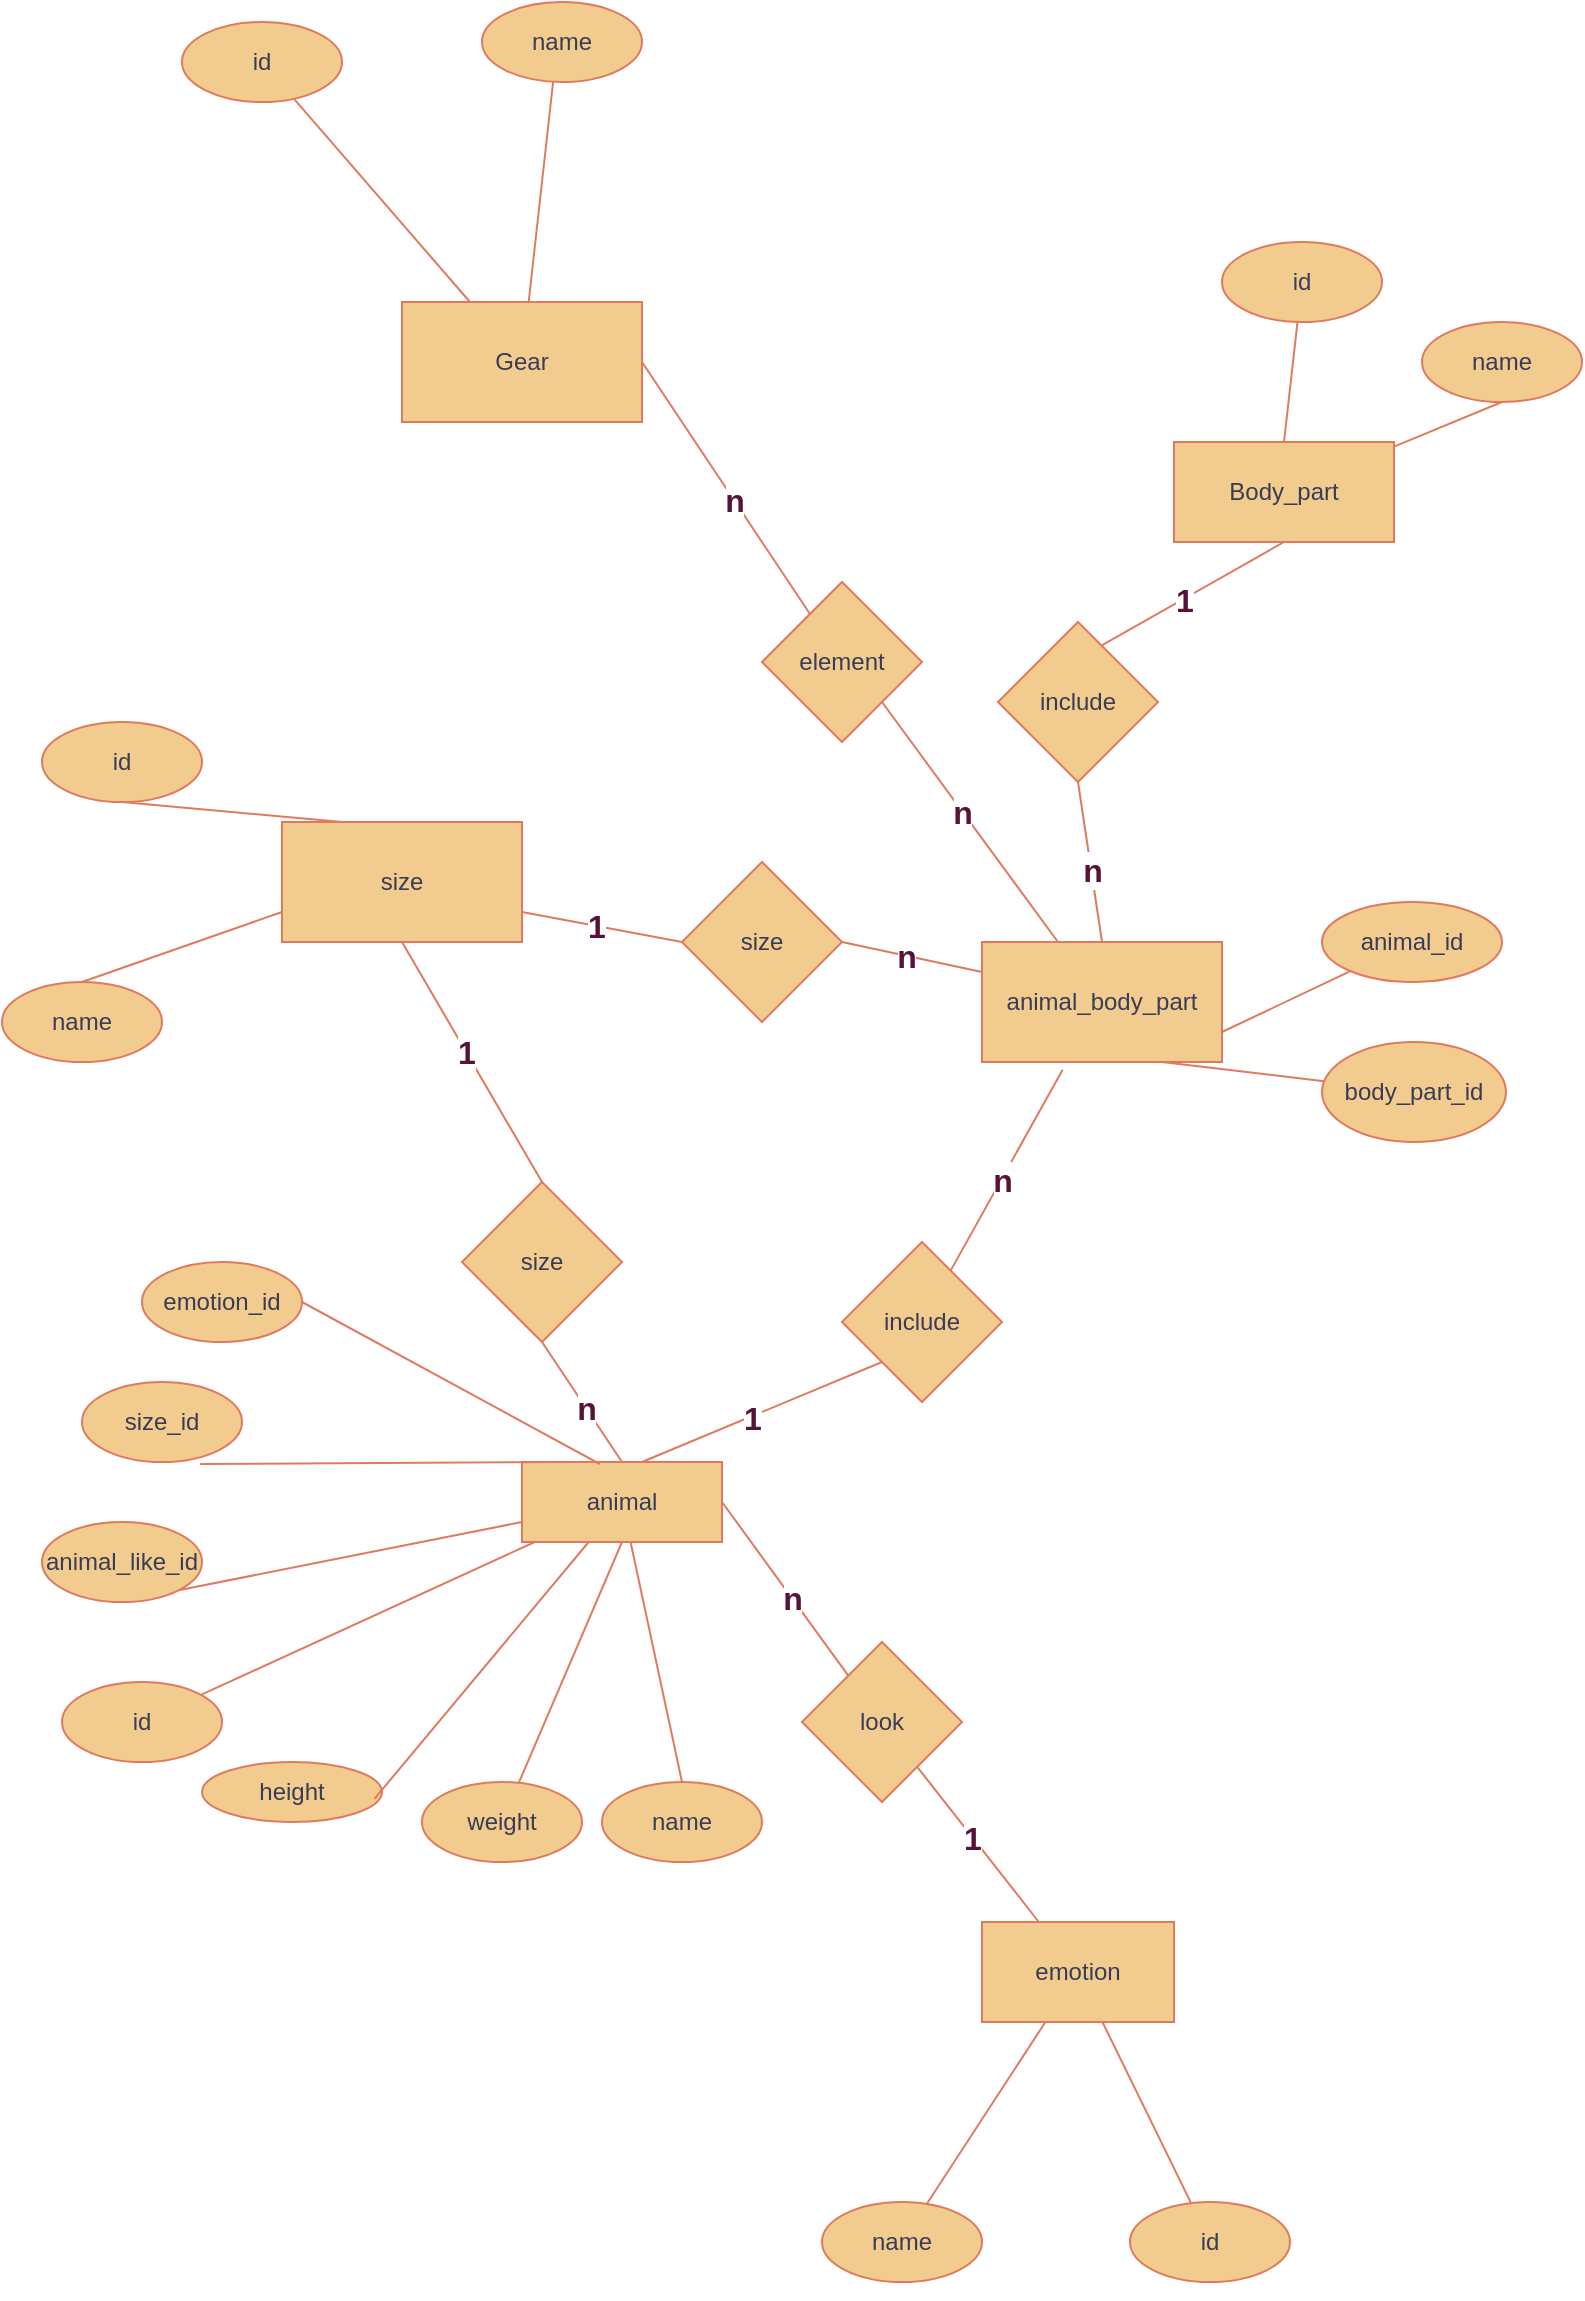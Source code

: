 <mxfile version="21.6.8" type="device">
  <diagram name="Page-1" id="wZUOlnJhC0wNcOfB1lyC">
    <mxGraphModel dx="2232" dy="1962" grid="1" gridSize="10" guides="1" tooltips="1" connect="1" arrows="1" fold="1" page="1" pageScale="1" pageWidth="827" pageHeight="1169" background="#ffffff" math="0" shadow="0">
      <root>
        <mxCell id="0" />
        <mxCell id="1" parent="0" />
        <mxCell id="B5zwYqN-tJVBVVI5zHhK-1" value="animal&lt;br&gt;" style="rounded=0;whiteSpace=wrap;html=1;labelBackgroundColor=none;fillColor=#F2CC8F;strokeColor=#E07A5F;fontColor=#393C56;" parent="1" vertex="1">
          <mxGeometry x="70" y="140" width="100" height="40" as="geometry" />
        </mxCell>
        <mxCell id="B5zwYqN-tJVBVVI5zHhK-3" value="Body_part" style="rounded=0;whiteSpace=wrap;html=1;labelBackgroundColor=none;fillColor=#F2CC8F;strokeColor=#E07A5F;fontColor=#393C56;" parent="1" vertex="1">
          <mxGeometry x="396" y="-370" width="110" height="50" as="geometry" />
        </mxCell>
        <mxCell id="B5zwYqN-tJVBVVI5zHhK-4" value="emotion" style="rounded=0;whiteSpace=wrap;html=1;labelBackgroundColor=none;fillColor=#F2CC8F;strokeColor=#E07A5F;fontColor=#393C56;" parent="1" vertex="1">
          <mxGeometry x="300" y="370" width="96" height="50" as="geometry" />
        </mxCell>
        <mxCell id="B5zwYqN-tJVBVVI5zHhK-5" value="height" style="ellipse;whiteSpace=wrap;html=1;labelBackgroundColor=none;fillColor=#F2CC8F;strokeColor=#E07A5F;fontColor=#393C56;" parent="1" vertex="1">
          <mxGeometry x="-90" y="290" width="90" height="30" as="geometry" />
        </mxCell>
        <mxCell id="B5zwYqN-tJVBVVI5zHhK-6" value="weight" style="ellipse;whiteSpace=wrap;html=1;labelBackgroundColor=none;fillColor=#F2CC8F;strokeColor=#E07A5F;fontColor=#393C56;" parent="1" vertex="1">
          <mxGeometry x="20" y="300" width="80" height="40" as="geometry" />
        </mxCell>
        <mxCell id="B5zwYqN-tJVBVVI5zHhK-8" value="id" style="ellipse;whiteSpace=wrap;html=1;labelBackgroundColor=none;fillColor=#F2CC8F;strokeColor=#E07A5F;fontColor=#393C56;" parent="1" vertex="1">
          <mxGeometry x="-160" y="250" width="80" height="40" as="geometry" />
        </mxCell>
        <mxCell id="B5zwYqN-tJVBVVI5zHhK-9" value="name" style="ellipse;whiteSpace=wrap;html=1;labelBackgroundColor=none;fillColor=#F2CC8F;strokeColor=#E07A5F;fontColor=#393C56;" parent="1" vertex="1">
          <mxGeometry x="220" y="510" width="80" height="40" as="geometry" />
        </mxCell>
        <mxCell id="B5zwYqN-tJVBVVI5zHhK-10" value="id" style="ellipse;whiteSpace=wrap;html=1;labelBackgroundColor=none;fillColor=#F2CC8F;strokeColor=#E07A5F;fontColor=#393C56;" parent="1" vertex="1">
          <mxGeometry x="374" y="510" width="80" height="40" as="geometry" />
        </mxCell>
        <mxCell id="B5zwYqN-tJVBVVI5zHhK-11" value="id" style="ellipse;whiteSpace=wrap;html=1;labelBackgroundColor=none;fillColor=#F2CC8F;strokeColor=#E07A5F;fontColor=#393C56;" parent="1" vertex="1">
          <mxGeometry x="420" y="-470" width="80" height="40" as="geometry" />
        </mxCell>
        <mxCell id="B5zwYqN-tJVBVVI5zHhK-12" value="name" style="ellipse;whiteSpace=wrap;html=1;labelBackgroundColor=none;fillColor=#F2CC8F;strokeColor=#E07A5F;fontColor=#393C56;" parent="1" vertex="1">
          <mxGeometry x="520" y="-430" width="80" height="40" as="geometry" />
        </mxCell>
        <mxCell id="B5zwYqN-tJVBVVI5zHhK-15" style="edgeStyle=orthogonalEdgeStyle;rounded=0;orthogonalLoop=1;jettySize=auto;html=1;exitX=0.5;exitY=1;exitDx=0;exitDy=0;labelBackgroundColor=none;strokeColor=#E07A5F;fontColor=default;" parent="1" source="B5zwYqN-tJVBVVI5zHhK-10" target="B5zwYqN-tJVBVVI5zHhK-10" edge="1">
          <mxGeometry relative="1" as="geometry" />
        </mxCell>
        <mxCell id="B5zwYqN-tJVBVVI5zHhK-16" value="Gear" style="rounded=0;whiteSpace=wrap;html=1;labelBackgroundColor=none;fillColor=#F2CC8F;strokeColor=#E07A5F;fontColor=#393C56;" parent="1" vertex="1">
          <mxGeometry x="10" y="-440" width="120" height="60" as="geometry" />
        </mxCell>
        <mxCell id="B5zwYqN-tJVBVVI5zHhK-17" value="id" style="ellipse;whiteSpace=wrap;html=1;labelBackgroundColor=none;fillColor=#F2CC8F;strokeColor=#E07A5F;fontColor=#393C56;" parent="1" vertex="1">
          <mxGeometry x="-100" y="-580" width="80" height="40" as="geometry" />
        </mxCell>
        <mxCell id="B5zwYqN-tJVBVVI5zHhK-23" value="" style="endArrow=none;html=1;rounded=0;labelBackgroundColor=none;strokeColor=#E07A5F;fontColor=default;" parent="1" source="B5zwYqN-tJVBVVI5zHhK-8" target="B5zwYqN-tJVBVVI5zHhK-1" edge="1">
          <mxGeometry relative="1" as="geometry">
            <mxPoint x="20" y="90" as="sourcePoint" />
            <mxPoint x="180" y="90" as="targetPoint" />
          </mxGeometry>
        </mxCell>
        <mxCell id="B5zwYqN-tJVBVVI5zHhK-24" value="" style="endArrow=none;html=1;rounded=0;exitX=0.958;exitY=0.615;exitDx=0;exitDy=0;exitPerimeter=0;labelBackgroundColor=none;strokeColor=#E07A5F;fontColor=default;" parent="1" source="B5zwYqN-tJVBVVI5zHhK-5" target="B5zwYqN-tJVBVVI5zHhK-1" edge="1">
          <mxGeometry relative="1" as="geometry">
            <mxPoint x="19" y="119" as="sourcePoint" />
            <mxPoint x="87" y="150" as="targetPoint" />
          </mxGeometry>
        </mxCell>
        <mxCell id="B5zwYqN-tJVBVVI5zHhK-25" value="" style="endArrow=none;html=1;rounded=0;entryX=0.5;entryY=1;entryDx=0;entryDy=0;labelBackgroundColor=none;strokeColor=#E07A5F;fontColor=default;" parent="1" source="B5zwYqN-tJVBVVI5zHhK-6" target="B5zwYqN-tJVBVVI5zHhK-1" edge="1">
          <mxGeometry relative="1" as="geometry">
            <mxPoint x="29" y="129" as="sourcePoint" />
            <mxPoint x="97" y="160" as="targetPoint" />
          </mxGeometry>
        </mxCell>
        <mxCell id="B5zwYqN-tJVBVVI5zHhK-27" value="" style="endArrow=none;html=1;rounded=0;labelBackgroundColor=none;strokeColor=#E07A5F;fontColor=default;" parent="1" source="B5zwYqN-tJVBVVI5zHhK-9" target="B5zwYqN-tJVBVVI5zHhK-4" edge="1">
          <mxGeometry relative="1" as="geometry">
            <mxPoint x="19" y="119" as="sourcePoint" />
            <mxPoint x="87" y="150" as="targetPoint" />
          </mxGeometry>
        </mxCell>
        <mxCell id="B5zwYqN-tJVBVVI5zHhK-28" value="" style="endArrow=none;html=1;rounded=0;labelBackgroundColor=none;strokeColor=#E07A5F;fontColor=default;" parent="1" source="B5zwYqN-tJVBVVI5zHhK-10" target="B5zwYqN-tJVBVVI5zHhK-4" edge="1">
          <mxGeometry relative="1" as="geometry">
            <mxPoint x="29" y="129" as="sourcePoint" />
            <mxPoint x="97" y="160" as="targetPoint" />
          </mxGeometry>
        </mxCell>
        <mxCell id="B5zwYqN-tJVBVVI5zHhK-31" value="" style="endArrow=none;html=1;rounded=0;labelBackgroundColor=none;strokeColor=#E07A5F;fontColor=default;" parent="1" source="B5zwYqN-tJVBVVI5zHhK-17" target="B5zwYqN-tJVBVVI5zHhK-16" edge="1">
          <mxGeometry relative="1" as="geometry">
            <mxPoint x="19" y="119" as="sourcePoint" />
            <mxPoint x="87" y="150" as="targetPoint" />
          </mxGeometry>
        </mxCell>
        <mxCell id="B5zwYqN-tJVBVVI5zHhK-32" value="" style="endArrow=none;html=1;rounded=0;labelBackgroundColor=none;strokeColor=#E07A5F;fontColor=default;exitX=0.5;exitY=0;exitDx=0;exitDy=0;" parent="1" source="B5zwYqN-tJVBVVI5zHhK-122" target="B5zwYqN-tJVBVVI5zHhK-16" edge="1">
          <mxGeometry relative="1" as="geometry">
            <mxPoint x="-117.574" y="-213.439" as="sourcePoint" />
            <mxPoint x="204" y="-120" as="targetPoint" />
          </mxGeometry>
        </mxCell>
        <mxCell id="B5zwYqN-tJVBVVI5zHhK-36" value="" style="endArrow=none;html=1;rounded=0;exitX=0.5;exitY=0;exitDx=0;exitDy=0;labelBackgroundColor=none;strokeColor=#E07A5F;fontColor=default;" parent="1" source="B5zwYqN-tJVBVVI5zHhK-3" target="B5zwYqN-tJVBVVI5zHhK-11" edge="1">
          <mxGeometry relative="1" as="geometry">
            <mxPoint x="370" y="343" as="sourcePoint" />
            <mxPoint x="280" y="340" as="targetPoint" />
          </mxGeometry>
        </mxCell>
        <mxCell id="B5zwYqN-tJVBVVI5zHhK-37" value="" style="endArrow=none;html=1;rounded=0;entryX=0.5;entryY=1;entryDx=0;entryDy=0;labelBackgroundColor=none;strokeColor=#E07A5F;fontColor=default;" parent="1" source="B5zwYqN-tJVBVVI5zHhK-3" target="B5zwYqN-tJVBVVI5zHhK-12" edge="1">
          <mxGeometry relative="1" as="geometry">
            <mxPoint x="380" y="353" as="sourcePoint" />
            <mxPoint x="430" y="410" as="targetPoint" />
          </mxGeometry>
        </mxCell>
        <mxCell id="B5zwYqN-tJVBVVI5zHhK-38" value="name" style="ellipse;whiteSpace=wrap;html=1;labelBackgroundColor=none;fillColor=#F2CC8F;strokeColor=#E07A5F;fontColor=#393C56;" parent="1" vertex="1">
          <mxGeometry x="110" y="300" width="80" height="40" as="geometry" />
        </mxCell>
        <mxCell id="B5zwYqN-tJVBVVI5zHhK-40" value="" style="endArrow=none;html=1;rounded=0;exitX=0.5;exitY=0;exitDx=0;exitDy=0;labelBackgroundColor=none;strokeColor=#E07A5F;fontColor=default;" parent="1" source="B5zwYqN-tJVBVVI5zHhK-38" target="B5zwYqN-tJVBVVI5zHhK-1" edge="1">
          <mxGeometry relative="1" as="geometry">
            <mxPoint x="22" y="243" as="sourcePoint" />
            <mxPoint x="91" y="191" as="targetPoint" />
          </mxGeometry>
        </mxCell>
        <mxCell id="B5zwYqN-tJVBVVI5zHhK-66" value="" style="endArrow=none;html=1;rounded=0;labelBackgroundColor=none;strokeColor=#E07A5F;fontColor=default;entryX=1;entryY=0.5;entryDx=0;entryDy=0;" parent="1" source="B5zwYqN-tJVBVVI5zHhK-101" target="B5zwYqN-tJVBVVI5zHhK-16" edge="1">
          <mxGeometry relative="1" as="geometry">
            <mxPoint x="170" y="-120" as="sourcePoint" />
            <mxPoint x="90" y="-110" as="targetPoint" />
          </mxGeometry>
        </mxCell>
        <mxCell id="B5zwYqN-tJVBVVI5zHhK-67" value="" style="resizable=0;html=1;whiteSpace=wrap;align=right;verticalAlign=bottom;labelBackgroundColor=none;fillColor=#F2CC8F;strokeColor=#E07A5F;fontColor=#393C56;" parent="B5zwYqN-tJVBVVI5zHhK-66" connectable="0" vertex="1">
          <mxGeometry x="1" relative="1" as="geometry" />
        </mxCell>
        <mxCell id="B5zwYqN-tJVBVVI5zHhK-69" value="&lt;font color=&quot;#561337&quot; size=&quot;1&quot;&gt;&lt;b style=&quot;font-size: 16px;&quot;&gt;n&lt;/b&gt;&lt;/font&gt;" style="edgeLabel;html=1;align=center;verticalAlign=middle;resizable=0;points=[];fontColor=#393C56;" parent="B5zwYqN-tJVBVVI5zHhK-66" vertex="1" connectable="0">
          <mxGeometry x="-0.095" relative="1" as="geometry">
            <mxPoint as="offset" />
          </mxGeometry>
        </mxCell>
        <mxCell id="B5zwYqN-tJVBVVI5zHhK-73" value="" style="endArrow=none;html=1;rounded=0;labelBackgroundColor=none;strokeColor=#E07A5F;fontColor=default;entryX=0.5;entryY=1;entryDx=0;entryDy=0;exitX=0.632;exitY=0.155;exitDx=0;exitDy=0;exitPerimeter=0;" parent="1" source="B5zwYqN-tJVBVVI5zHhK-112" target="B5zwYqN-tJVBVVI5zHhK-3" edge="1">
          <mxGeometry relative="1" as="geometry">
            <mxPoint x="360" y="-30" as="sourcePoint" />
            <mxPoint x="250" y="25" as="targetPoint" />
          </mxGeometry>
        </mxCell>
        <mxCell id="B5zwYqN-tJVBVVI5zHhK-74" value="" style="resizable=0;html=1;whiteSpace=wrap;align=right;verticalAlign=bottom;labelBackgroundColor=none;fillColor=#F2CC8F;strokeColor=#E07A5F;fontColor=#393C56;" parent="B5zwYqN-tJVBVVI5zHhK-73" connectable="0" vertex="1">
          <mxGeometry x="1" relative="1" as="geometry" />
        </mxCell>
        <mxCell id="B5zwYqN-tJVBVVI5zHhK-75" value="&lt;font color=&quot;#561337&quot;&gt;&lt;span style=&quot;font-size: 16px;&quot;&gt;&lt;b&gt;1&lt;/b&gt;&lt;/span&gt;&lt;/font&gt;" style="edgeLabel;html=1;align=center;verticalAlign=middle;resizable=0;points=[];fontColor=#393C56;" parent="B5zwYqN-tJVBVVI5zHhK-73" vertex="1" connectable="0">
          <mxGeometry x="-0.095" relative="1" as="geometry">
            <mxPoint as="offset" />
          </mxGeometry>
        </mxCell>
        <mxCell id="B5zwYqN-tJVBVVI5zHhK-76" value="" style="endArrow=none;html=1;rounded=0;exitX=0.6;exitY=0;exitDx=0;exitDy=0;labelBackgroundColor=none;strokeColor=#E07A5F;fontColor=default;exitPerimeter=0;entryX=0;entryY=1;entryDx=0;entryDy=0;" parent="1" source="B5zwYqN-tJVBVVI5zHhK-1" target="B5zwYqN-tJVBVVI5zHhK-107" edge="1">
          <mxGeometry relative="1" as="geometry">
            <mxPoint x="240" y="75" as="sourcePoint" />
            <mxPoint x="230" y="70" as="targetPoint" />
          </mxGeometry>
        </mxCell>
        <mxCell id="B5zwYqN-tJVBVVI5zHhK-77" value="" style="resizable=0;html=1;whiteSpace=wrap;align=right;verticalAlign=bottom;labelBackgroundColor=none;fillColor=#F2CC8F;strokeColor=#E07A5F;fontColor=#393C56;" parent="B5zwYqN-tJVBVVI5zHhK-76" connectable="0" vertex="1">
          <mxGeometry x="1" relative="1" as="geometry" />
        </mxCell>
        <mxCell id="B5zwYqN-tJVBVVI5zHhK-78" value="&lt;font color=&quot;#561337&quot; size=&quot;1&quot;&gt;&lt;b style=&quot;font-size: 16px;&quot;&gt;1&lt;br&gt;&lt;/b&gt;&lt;/font&gt;" style="edgeLabel;html=1;align=center;verticalAlign=middle;resizable=0;points=[];fontColor=#393C56;" parent="B5zwYqN-tJVBVVI5zHhK-76" vertex="1" connectable="0">
          <mxGeometry x="-0.095" relative="1" as="geometry">
            <mxPoint as="offset" />
          </mxGeometry>
        </mxCell>
        <mxCell id="B5zwYqN-tJVBVVI5zHhK-80" value="look" style="rhombus;whiteSpace=wrap;html=1;labelBackgroundColor=none;fillColor=#F2CC8F;strokeColor=#E07A5F;fontColor=#393C56;" parent="1" vertex="1">
          <mxGeometry x="210" y="230" width="80" height="80" as="geometry" />
        </mxCell>
        <mxCell id="B5zwYqN-tJVBVVI5zHhK-81" value="" style="endArrow=none;html=1;rounded=0;labelBackgroundColor=none;strokeColor=#E07A5F;fontColor=default;" parent="1" source="B5zwYqN-tJVBVVI5zHhK-80" target="B5zwYqN-tJVBVVI5zHhK-4" edge="1">
          <mxGeometry relative="1" as="geometry">
            <mxPoint x="310" y="205" as="sourcePoint" />
            <mxPoint x="300" y="115" as="targetPoint" />
          </mxGeometry>
        </mxCell>
        <mxCell id="B5zwYqN-tJVBVVI5zHhK-82" value="" style="resizable=0;html=1;whiteSpace=wrap;align=right;verticalAlign=bottom;labelBackgroundColor=none;fillColor=#F2CC8F;strokeColor=#E07A5F;fontColor=#393C56;" parent="B5zwYqN-tJVBVVI5zHhK-81" connectable="0" vertex="1">
          <mxGeometry x="1" relative="1" as="geometry" />
        </mxCell>
        <mxCell id="B5zwYqN-tJVBVVI5zHhK-83" value="&lt;font color=&quot;#561337&quot; size=&quot;1&quot;&gt;&lt;b style=&quot;font-size: 16px;&quot;&gt;1&lt;/b&gt;&lt;/font&gt;" style="edgeLabel;html=1;align=center;verticalAlign=middle;resizable=0;points=[];fontColor=#393C56;" parent="B5zwYqN-tJVBVVI5zHhK-81" vertex="1" connectable="0">
          <mxGeometry x="-0.095" relative="1" as="geometry">
            <mxPoint as="offset" />
          </mxGeometry>
        </mxCell>
        <mxCell id="B5zwYqN-tJVBVVI5zHhK-84" value="" style="endArrow=none;html=1;rounded=0;labelBackgroundColor=none;strokeColor=#E07A5F;fontColor=default;entryX=1;entryY=0.5;entryDx=0;entryDy=0;" parent="1" source="B5zwYqN-tJVBVVI5zHhK-80" target="B5zwYqN-tJVBVVI5zHhK-1" edge="1">
          <mxGeometry relative="1" as="geometry">
            <mxPoint x="238.13" y="120" as="sourcePoint" />
            <mxPoint x="182.13" y="70" as="targetPoint" />
          </mxGeometry>
        </mxCell>
        <mxCell id="B5zwYqN-tJVBVVI5zHhK-85" value="" style="resizable=0;html=1;whiteSpace=wrap;align=right;verticalAlign=bottom;labelBackgroundColor=none;fillColor=#F2CC8F;strokeColor=#E07A5F;fontColor=#393C56;" parent="B5zwYqN-tJVBVVI5zHhK-84" connectable="0" vertex="1">
          <mxGeometry x="1" relative="1" as="geometry" />
        </mxCell>
        <mxCell id="B5zwYqN-tJVBVVI5zHhK-86" value="&lt;font color=&quot;#561337&quot; size=&quot;1&quot;&gt;&lt;b style=&quot;font-size: 16px;&quot;&gt;n&lt;/b&gt;&lt;/font&gt;" style="edgeLabel;html=1;align=center;verticalAlign=middle;resizable=0;points=[];fontColor=#393C56;" parent="B5zwYqN-tJVBVVI5zHhK-84" vertex="1" connectable="0">
          <mxGeometry x="-0.095" relative="1" as="geometry">
            <mxPoint as="offset" />
          </mxGeometry>
        </mxCell>
        <mxCell id="B5zwYqN-tJVBVVI5zHhK-94" value="animal_like_id" style="ellipse;whiteSpace=wrap;html=1;labelBackgroundColor=none;fillColor=#F2CC8F;strokeColor=#E07A5F;fontColor=#393C56;" parent="1" vertex="1">
          <mxGeometry x="-170" y="170" width="80" height="40" as="geometry" />
        </mxCell>
        <mxCell id="B5zwYqN-tJVBVVI5zHhK-95" value="" style="endArrow=none;html=1;rounded=0;labelBackgroundColor=none;strokeColor=#E07A5F;fontColor=default;exitX=1;exitY=1;exitDx=0;exitDy=0;entryX=0;entryY=0.75;entryDx=0;entryDy=0;" parent="1" source="B5zwYqN-tJVBVVI5zHhK-94" target="B5zwYqN-tJVBVVI5zHhK-1" edge="1">
          <mxGeometry relative="1" as="geometry">
            <mxPoint x="-42" y="145" as="sourcePoint" />
            <mxPoint x="80" y="163" as="targetPoint" />
          </mxGeometry>
        </mxCell>
        <mxCell id="B5zwYqN-tJVBVVI5zHhK-96" value="emotion_id&lt;br&gt;" style="ellipse;whiteSpace=wrap;html=1;labelBackgroundColor=none;fillColor=#F2CC8F;strokeColor=#E07A5F;fontColor=#393C56;" parent="1" vertex="1">
          <mxGeometry x="-120" y="40" width="80" height="40" as="geometry" />
        </mxCell>
        <mxCell id="B5zwYqN-tJVBVVI5zHhK-97" value="" style="endArrow=none;html=1;rounded=0;labelBackgroundColor=none;strokeColor=#E07A5F;fontColor=default;exitX=1;exitY=0.5;exitDx=0;exitDy=0;entryX=0.389;entryY=0.025;entryDx=0;entryDy=0;entryPerimeter=0;" parent="1" source="B5zwYqN-tJVBVVI5zHhK-96" target="B5zwYqN-tJVBVVI5zHhK-1" edge="1">
          <mxGeometry relative="1" as="geometry">
            <mxPoint x="18" y="84" as="sourcePoint" />
            <mxPoint x="105" y="150" as="targetPoint" />
          </mxGeometry>
        </mxCell>
        <mxCell id="B5zwYqN-tJVBVVI5zHhK-101" value="element" style="rhombus;whiteSpace=wrap;html=1;labelBackgroundColor=none;fillColor=#F2CC8F;strokeColor=#E07A5F;fontColor=#393C56;" parent="1" vertex="1">
          <mxGeometry x="190" y="-300" width="80" height="80" as="geometry" />
        </mxCell>
        <mxCell id="B5zwYqN-tJVBVVI5zHhK-103" value="" style="endArrow=none;html=1;rounded=0;labelBackgroundColor=none;strokeColor=#E07A5F;fontColor=default;exitX=1;exitY=1;exitDx=0;exitDy=0;" parent="1" source="B5zwYqN-tJVBVVI5zHhK-101" target="B5zwYqN-tJVBVVI5zHhK-106" edge="1">
          <mxGeometry relative="1" as="geometry">
            <mxPoint x="183" y="-107" as="sourcePoint" />
            <mxPoint x="320" y="-10" as="targetPoint" />
          </mxGeometry>
        </mxCell>
        <mxCell id="B5zwYqN-tJVBVVI5zHhK-104" value="" style="resizable=0;html=1;whiteSpace=wrap;align=right;verticalAlign=bottom;labelBackgroundColor=none;fillColor=#F2CC8F;strokeColor=#E07A5F;fontColor=#393C56;" parent="B5zwYqN-tJVBVVI5zHhK-103" connectable="0" vertex="1">
          <mxGeometry x="1" relative="1" as="geometry" />
        </mxCell>
        <mxCell id="B5zwYqN-tJVBVVI5zHhK-105" value="&lt;font color=&quot;#561337&quot; size=&quot;1&quot;&gt;&lt;b style=&quot;font-size: 16px;&quot;&gt;n&lt;/b&gt;&lt;/font&gt;" style="edgeLabel;html=1;align=center;verticalAlign=middle;resizable=0;points=[];fontColor=#393C56;" parent="B5zwYqN-tJVBVVI5zHhK-103" vertex="1" connectable="0">
          <mxGeometry x="-0.095" relative="1" as="geometry">
            <mxPoint as="offset" />
          </mxGeometry>
        </mxCell>
        <mxCell id="B5zwYqN-tJVBVVI5zHhK-106" value="animal_body_part" style="rounded=0;whiteSpace=wrap;html=1;strokeColor=#E07A5F;fontColor=#393C56;fillColor=#F2CC8F;" parent="1" vertex="1">
          <mxGeometry x="300" y="-120" width="120" height="60" as="geometry" />
        </mxCell>
        <mxCell id="B5zwYqN-tJVBVVI5zHhK-107" value="include" style="rhombus;whiteSpace=wrap;html=1;strokeColor=#E07A5F;fontColor=#393C56;fillColor=#F2CC8F;" parent="1" vertex="1">
          <mxGeometry x="230" y="30" width="80" height="80" as="geometry" />
        </mxCell>
        <mxCell id="B5zwYqN-tJVBVVI5zHhK-108" value="" style="endArrow=none;html=1;rounded=0;labelBackgroundColor=none;strokeColor=#E07A5F;fontColor=default;entryX=0.336;entryY=1.064;entryDx=0;entryDy=0;entryPerimeter=0;" parent="1" source="B5zwYqN-tJVBVVI5zHhK-107" target="B5zwYqN-tJVBVVI5zHhK-106" edge="1">
          <mxGeometry relative="1" as="geometry">
            <mxPoint x="220" y="-70" as="sourcePoint" />
            <mxPoint x="330" as="targetPoint" />
          </mxGeometry>
        </mxCell>
        <mxCell id="B5zwYqN-tJVBVVI5zHhK-109" value="" style="resizable=0;html=1;whiteSpace=wrap;align=right;verticalAlign=bottom;labelBackgroundColor=none;fillColor=#F2CC8F;strokeColor=#E07A5F;fontColor=#393C56;" parent="B5zwYqN-tJVBVVI5zHhK-108" connectable="0" vertex="1">
          <mxGeometry x="1" relative="1" as="geometry" />
        </mxCell>
        <mxCell id="B5zwYqN-tJVBVVI5zHhK-110" value="&lt;font color=&quot;#561337&quot; size=&quot;1&quot;&gt;&lt;b style=&quot;font-size: 16px;&quot;&gt;n&lt;/b&gt;&lt;/font&gt;" style="edgeLabel;html=1;align=center;verticalAlign=middle;resizable=0;points=[];fontColor=#393C56;" parent="B5zwYqN-tJVBVVI5zHhK-108" vertex="1" connectable="0">
          <mxGeometry x="-0.095" relative="1" as="geometry">
            <mxPoint as="offset" />
          </mxGeometry>
        </mxCell>
        <mxCell id="B5zwYqN-tJVBVVI5zHhK-112" value="include" style="rhombus;whiteSpace=wrap;html=1;strokeColor=#E07A5F;fontColor=#393C56;fillColor=#F2CC8F;" parent="1" vertex="1">
          <mxGeometry x="308" y="-280" width="80" height="80" as="geometry" />
        </mxCell>
        <mxCell id="B5zwYqN-tJVBVVI5zHhK-113" value="" style="endArrow=none;html=1;rounded=0;labelBackgroundColor=none;strokeColor=#E07A5F;fontColor=default;entryX=0.5;entryY=1;entryDx=0;entryDy=0;exitX=0.5;exitY=0;exitDx=0;exitDy=0;" parent="1" source="B5zwYqN-tJVBVVI5zHhK-106" target="B5zwYqN-tJVBVVI5zHhK-112" edge="1">
          <mxGeometry relative="1" as="geometry">
            <mxPoint x="220" y="-70" as="sourcePoint" />
            <mxPoint x="330" as="targetPoint" />
          </mxGeometry>
        </mxCell>
        <mxCell id="B5zwYqN-tJVBVVI5zHhK-114" value="" style="resizable=0;html=1;whiteSpace=wrap;align=right;verticalAlign=bottom;labelBackgroundColor=none;fillColor=#F2CC8F;strokeColor=#E07A5F;fontColor=#393C56;" parent="B5zwYqN-tJVBVVI5zHhK-113" connectable="0" vertex="1">
          <mxGeometry x="1" relative="1" as="geometry" />
        </mxCell>
        <mxCell id="B5zwYqN-tJVBVVI5zHhK-115" value="&lt;font color=&quot;#561337&quot; size=&quot;1&quot;&gt;&lt;b style=&quot;font-size: 16px;&quot;&gt;n&lt;/b&gt;&lt;/font&gt;" style="edgeLabel;html=1;align=center;verticalAlign=middle;resizable=0;points=[];fontColor=#393C56;" parent="B5zwYqN-tJVBVVI5zHhK-113" vertex="1" connectable="0">
          <mxGeometry x="-0.095" relative="1" as="geometry">
            <mxPoint as="offset" />
          </mxGeometry>
        </mxCell>
        <mxCell id="B5zwYqN-tJVBVVI5zHhK-121" value="animal_id" style="ellipse;whiteSpace=wrap;html=1;labelBackgroundColor=none;fillColor=#F2CC8F;strokeColor=#E07A5F;fontColor=#393C56;" parent="1" vertex="1">
          <mxGeometry x="470" y="-140" width="90" height="40" as="geometry" />
        </mxCell>
        <mxCell id="B5zwYqN-tJVBVVI5zHhK-122" value="name" style="ellipse;whiteSpace=wrap;html=1;labelBackgroundColor=none;fillColor=#F2CC8F;strokeColor=#E07A5F;fontColor=#393C56;" parent="1" vertex="1">
          <mxGeometry x="50" y="-590" width="80" height="40" as="geometry" />
        </mxCell>
        <mxCell id="B5zwYqN-tJVBVVI5zHhK-124" value="body_part_id" style="ellipse;whiteSpace=wrap;html=1;labelBackgroundColor=none;fillColor=#F2CC8F;strokeColor=#E07A5F;fontColor=#393C56;" parent="1" vertex="1">
          <mxGeometry x="470" y="-70" width="92" height="50" as="geometry" />
        </mxCell>
        <mxCell id="B5zwYqN-tJVBVVI5zHhK-126" value="" style="endArrow=none;html=1;rounded=0;labelBackgroundColor=none;strokeColor=#E07A5F;fontColor=default;exitX=1;exitY=0.75;exitDx=0;exitDy=0;" parent="1" source="B5zwYqN-tJVBVVI5zHhK-106" target="B5zwYqN-tJVBVVI5zHhK-121" edge="1">
          <mxGeometry relative="1" as="geometry">
            <mxPoint x="430" y="-95" as="sourcePoint" />
            <mxPoint x="485" y="-80" as="targetPoint" />
          </mxGeometry>
        </mxCell>
        <mxCell id="B5zwYqN-tJVBVVI5zHhK-127" value="" style="endArrow=none;html=1;rounded=0;labelBackgroundColor=none;strokeColor=#E07A5F;fontColor=default;exitX=0.75;exitY=1;exitDx=0;exitDy=0;" parent="1" source="B5zwYqN-tJVBVVI5zHhK-106" target="B5zwYqN-tJVBVVI5zHhK-124" edge="1">
          <mxGeometry relative="1" as="geometry">
            <mxPoint x="440" y="-85" as="sourcePoint" />
            <mxPoint x="495" y="-70" as="targetPoint" />
          </mxGeometry>
        </mxCell>
        <mxCell id="B5zwYqN-tJVBVVI5zHhK-129" value="size" style="rounded=0;whiteSpace=wrap;html=1;labelBackgroundColor=none;fillColor=#F2CC8F;strokeColor=#E07A5F;fontColor=#393C56;" parent="1" vertex="1">
          <mxGeometry x="-50" y="-180" width="120" height="60" as="geometry" />
        </mxCell>
        <mxCell id="B5zwYqN-tJVBVVI5zHhK-130" value="name" style="ellipse;whiteSpace=wrap;html=1;labelBackgroundColor=none;fillColor=#F2CC8F;strokeColor=#E07A5F;fontColor=#393C56;" parent="1" vertex="1">
          <mxGeometry x="-190" y="-100" width="80" height="40" as="geometry" />
        </mxCell>
        <mxCell id="B5zwYqN-tJVBVVI5zHhK-131" value="id" style="ellipse;whiteSpace=wrap;html=1;labelBackgroundColor=none;fillColor=#F2CC8F;strokeColor=#E07A5F;fontColor=#393C56;" parent="1" vertex="1">
          <mxGeometry x="-170" y="-230" width="80" height="40" as="geometry" />
        </mxCell>
        <mxCell id="B5zwYqN-tJVBVVI5zHhK-132" value="" style="endArrow=none;html=1;rounded=0;labelBackgroundColor=none;strokeColor=#E07A5F;fontColor=default;entryX=0.25;entryY=0;entryDx=0;entryDy=0;exitX=0.5;exitY=1;exitDx=0;exitDy=0;" parent="1" source="B5zwYqN-tJVBVVI5zHhK-131" target="B5zwYqN-tJVBVVI5zHhK-129" edge="1">
          <mxGeometry relative="1" as="geometry">
            <mxPoint x="-107.574" y="-203.439" as="sourcePoint" />
            <mxPoint x="-21" y="-140" as="targetPoint" />
          </mxGeometry>
        </mxCell>
        <mxCell id="B5zwYqN-tJVBVVI5zHhK-133" value="" style="endArrow=none;html=1;rounded=0;labelBackgroundColor=none;strokeColor=#E07A5F;fontColor=default;exitX=0.5;exitY=0;exitDx=0;exitDy=0;entryX=0;entryY=0.75;entryDx=0;entryDy=0;" parent="1" source="B5zwYqN-tJVBVVI5zHhK-130" target="B5zwYqN-tJVBVVI5zHhK-129" edge="1">
          <mxGeometry relative="1" as="geometry">
            <mxPoint x="-60" y="-330" as="sourcePoint" />
            <mxPoint x="40" y="-270" as="targetPoint" />
          </mxGeometry>
        </mxCell>
        <mxCell id="B5zwYqN-tJVBVVI5zHhK-135" value="size_id" style="ellipse;whiteSpace=wrap;html=1;labelBackgroundColor=none;fillColor=#F2CC8F;strokeColor=#E07A5F;fontColor=#393C56;" parent="1" vertex="1">
          <mxGeometry x="-150" y="100" width="80" height="40" as="geometry" />
        </mxCell>
        <mxCell id="B5zwYqN-tJVBVVI5zHhK-136" value="" style="endArrow=none;html=1;rounded=0;exitX=0.736;exitY=1.025;exitDx=0;exitDy=0;labelBackgroundColor=none;strokeColor=#E07A5F;fontColor=default;entryX=0.25;entryY=0;entryDx=0;entryDy=0;exitPerimeter=0;" parent="1" source="B5zwYqN-tJVBVVI5zHhK-135" target="B5zwYqN-tJVBVVI5zHhK-1" edge="1">
          <mxGeometry relative="1" as="geometry">
            <mxPoint x="70" y="310" as="sourcePoint" />
            <mxPoint x="121" y="190" as="targetPoint" />
          </mxGeometry>
        </mxCell>
        <mxCell id="B5zwYqN-tJVBVVI5zHhK-139" value="size" style="rhombus;whiteSpace=wrap;html=1;labelBackgroundColor=none;fillColor=#F2CC8F;strokeColor=#E07A5F;fontColor=#393C56;" parent="1" vertex="1">
          <mxGeometry x="150" y="-160" width="80" height="80" as="geometry" />
        </mxCell>
        <mxCell id="B5zwYqN-tJVBVVI5zHhK-141" value="" style="endArrow=none;html=1;rounded=0;labelBackgroundColor=none;strokeColor=#E07A5F;fontColor=default;entryX=0;entryY=0.5;entryDx=0;entryDy=0;exitX=1;exitY=0.75;exitDx=0;exitDy=0;" parent="1" source="B5zwYqN-tJVBVVI5zHhK-129" target="B5zwYqN-tJVBVVI5zHhK-139" edge="1">
          <mxGeometry relative="1" as="geometry">
            <mxPoint x="369" y="-258" as="sourcePoint" />
            <mxPoint x="461" y="-310" as="targetPoint" />
          </mxGeometry>
        </mxCell>
        <mxCell id="B5zwYqN-tJVBVVI5zHhK-142" value="" style="resizable=0;html=1;whiteSpace=wrap;align=right;verticalAlign=bottom;labelBackgroundColor=none;fillColor=#F2CC8F;strokeColor=#E07A5F;fontColor=#393C56;" parent="B5zwYqN-tJVBVVI5zHhK-141" connectable="0" vertex="1">
          <mxGeometry x="1" relative="1" as="geometry" />
        </mxCell>
        <mxCell id="B5zwYqN-tJVBVVI5zHhK-143" value="&lt;font color=&quot;#561337&quot;&gt;&lt;span style=&quot;font-size: 16px;&quot;&gt;&lt;b&gt;1&lt;/b&gt;&lt;/span&gt;&lt;/font&gt;" style="edgeLabel;html=1;align=center;verticalAlign=middle;resizable=0;points=[];fontColor=#393C56;" parent="B5zwYqN-tJVBVVI5zHhK-141" vertex="1" connectable="0">
          <mxGeometry x="-0.095" relative="1" as="geometry">
            <mxPoint as="offset" />
          </mxGeometry>
        </mxCell>
        <mxCell id="B5zwYqN-tJVBVVI5zHhK-144" value="" style="endArrow=none;html=1;rounded=0;labelBackgroundColor=none;strokeColor=#E07A5F;fontColor=default;entryX=0;entryY=0.25;entryDx=0;entryDy=0;exitX=1;exitY=0.5;exitDx=0;exitDy=0;" parent="1" source="B5zwYqN-tJVBVVI5zHhK-139" target="B5zwYqN-tJVBVVI5zHhK-106" edge="1">
          <mxGeometry relative="1" as="geometry">
            <mxPoint x="80" y="-125" as="sourcePoint" />
            <mxPoint x="160" y="-110" as="targetPoint" />
          </mxGeometry>
        </mxCell>
        <mxCell id="B5zwYqN-tJVBVVI5zHhK-145" value="" style="resizable=0;html=1;whiteSpace=wrap;align=right;verticalAlign=bottom;labelBackgroundColor=none;fillColor=#F2CC8F;strokeColor=#E07A5F;fontColor=#393C56;" parent="B5zwYqN-tJVBVVI5zHhK-144" connectable="0" vertex="1">
          <mxGeometry x="1" relative="1" as="geometry" />
        </mxCell>
        <mxCell id="B5zwYqN-tJVBVVI5zHhK-146" value="&lt;font color=&quot;#561337&quot;&gt;&lt;span style=&quot;font-size: 16px;&quot;&gt;&lt;b&gt;n&lt;/b&gt;&lt;/span&gt;&lt;/font&gt;" style="edgeLabel;html=1;align=center;verticalAlign=middle;resizable=0;points=[];fontColor=#393C56;" parent="B5zwYqN-tJVBVVI5zHhK-144" vertex="1" connectable="0">
          <mxGeometry x="-0.095" relative="1" as="geometry">
            <mxPoint as="offset" />
          </mxGeometry>
        </mxCell>
        <mxCell id="B5zwYqN-tJVBVVI5zHhK-149" value="size" style="rhombus;whiteSpace=wrap;html=1;labelBackgroundColor=none;fillColor=#F2CC8F;strokeColor=#E07A5F;fontColor=#393C56;" parent="1" vertex="1">
          <mxGeometry x="40" width="80" height="80" as="geometry" />
        </mxCell>
        <mxCell id="B5zwYqN-tJVBVVI5zHhK-151" value="" style="endArrow=none;html=1;rounded=0;exitX=0.5;exitY=1;exitDx=0;exitDy=0;labelBackgroundColor=none;strokeColor=#E07A5F;fontColor=default;entryX=0.5;entryY=0;entryDx=0;entryDy=0;" parent="1" source="B5zwYqN-tJVBVVI5zHhK-129" target="B5zwYqN-tJVBVVI5zHhK-149" edge="1">
          <mxGeometry relative="1" as="geometry">
            <mxPoint x="-20" y="-10" as="sourcePoint" />
            <mxPoint x="100" y="-60" as="targetPoint" />
          </mxGeometry>
        </mxCell>
        <mxCell id="B5zwYqN-tJVBVVI5zHhK-152" value="" style="resizable=0;html=1;whiteSpace=wrap;align=right;verticalAlign=bottom;labelBackgroundColor=none;fillColor=#F2CC8F;strokeColor=#E07A5F;fontColor=#393C56;" parent="B5zwYqN-tJVBVVI5zHhK-151" connectable="0" vertex="1">
          <mxGeometry x="1" relative="1" as="geometry" />
        </mxCell>
        <mxCell id="B5zwYqN-tJVBVVI5zHhK-153" value="&lt;font color=&quot;#561337&quot; size=&quot;1&quot;&gt;&lt;b style=&quot;font-size: 16px;&quot;&gt;1&lt;br&gt;&lt;/b&gt;&lt;/font&gt;" style="edgeLabel;html=1;align=center;verticalAlign=middle;resizable=0;points=[];fontColor=#393C56;" parent="B5zwYqN-tJVBVVI5zHhK-151" vertex="1" connectable="0">
          <mxGeometry x="-0.095" relative="1" as="geometry">
            <mxPoint as="offset" />
          </mxGeometry>
        </mxCell>
        <mxCell id="B5zwYqN-tJVBVVI5zHhK-154" value="" style="endArrow=none;html=1;rounded=0;labelBackgroundColor=none;strokeColor=#E07A5F;fontColor=default;entryX=0.5;entryY=1;entryDx=0;entryDy=0;exitX=0.5;exitY=0;exitDx=0;exitDy=0;" parent="1" source="B5zwYqN-tJVBVVI5zHhK-1" target="B5zwYqN-tJVBVVI5zHhK-149" edge="1">
          <mxGeometry relative="1" as="geometry">
            <mxPoint x="294" y="54" as="sourcePoint" />
            <mxPoint x="350" y="-46" as="targetPoint" />
          </mxGeometry>
        </mxCell>
        <mxCell id="B5zwYqN-tJVBVVI5zHhK-155" value="" style="resizable=0;html=1;whiteSpace=wrap;align=right;verticalAlign=bottom;labelBackgroundColor=none;fillColor=#F2CC8F;strokeColor=#E07A5F;fontColor=#393C56;" parent="B5zwYqN-tJVBVVI5zHhK-154" connectable="0" vertex="1">
          <mxGeometry x="1" relative="1" as="geometry" />
        </mxCell>
        <mxCell id="B5zwYqN-tJVBVVI5zHhK-156" value="&lt;font color=&quot;#561337&quot; size=&quot;1&quot;&gt;&lt;b style=&quot;font-size: 16px;&quot;&gt;n&lt;/b&gt;&lt;/font&gt;" style="edgeLabel;html=1;align=center;verticalAlign=middle;resizable=0;points=[];fontColor=#393C56;" parent="B5zwYqN-tJVBVVI5zHhK-154" vertex="1" connectable="0">
          <mxGeometry x="-0.095" relative="1" as="geometry">
            <mxPoint as="offset" />
          </mxGeometry>
        </mxCell>
      </root>
    </mxGraphModel>
  </diagram>
</mxfile>
